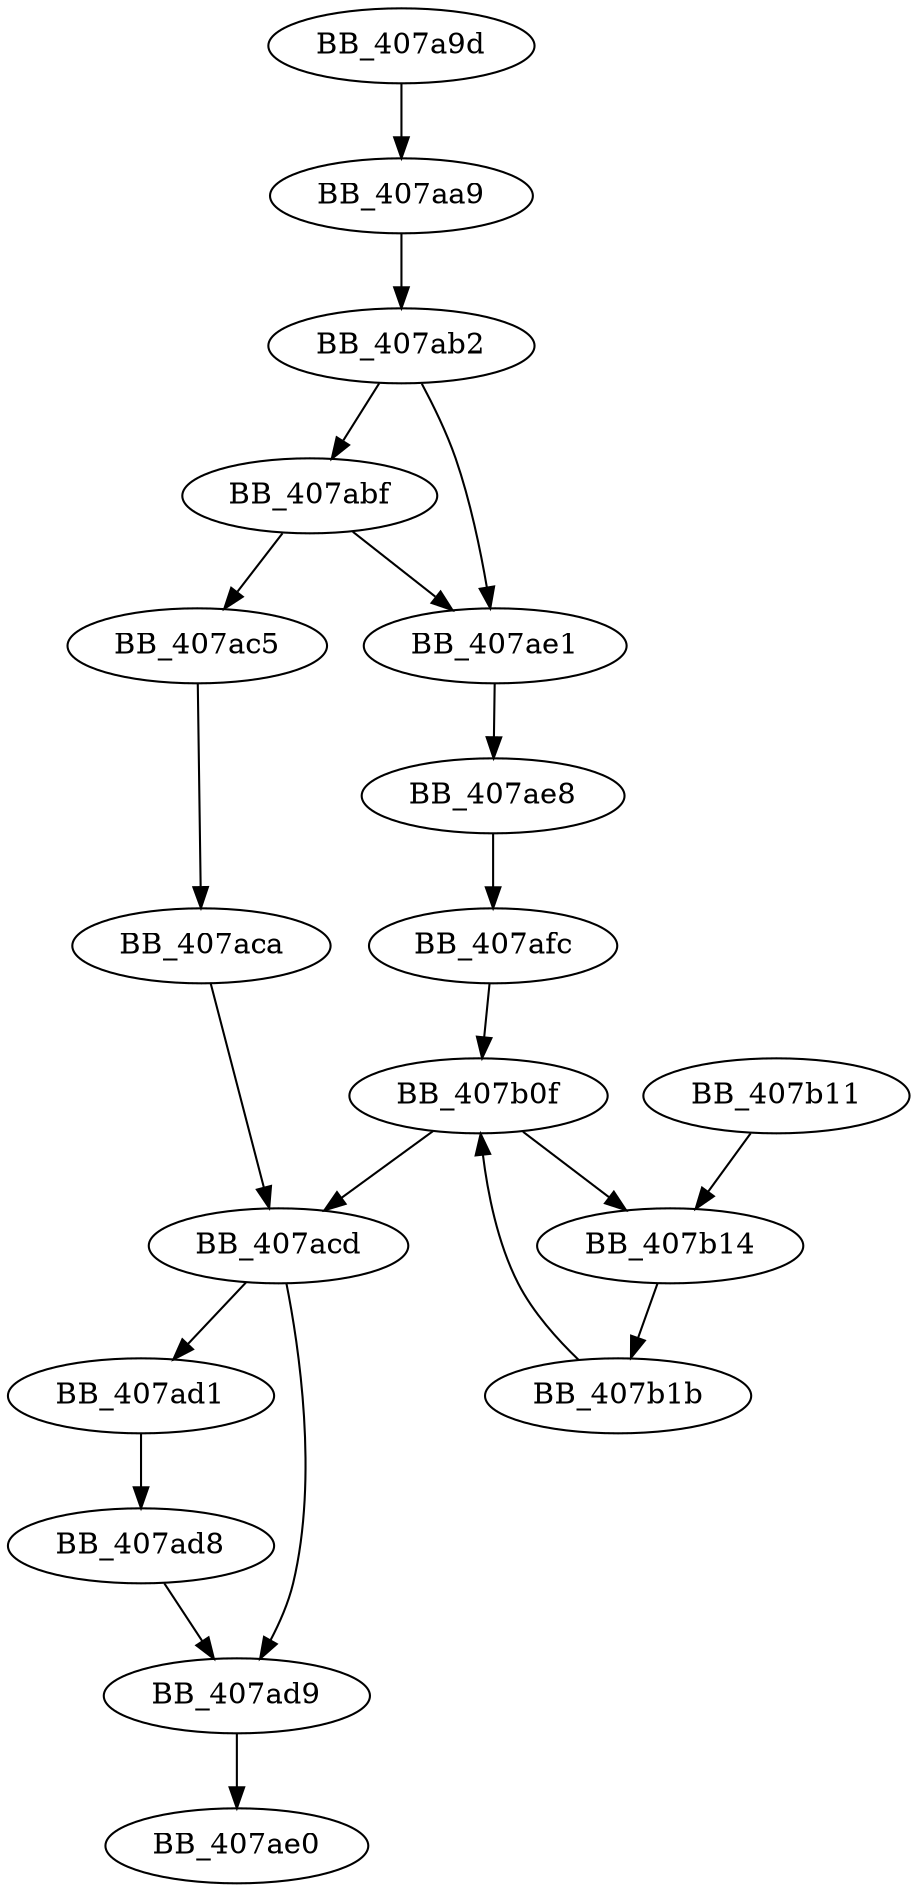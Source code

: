 DiGraph ___updatetlocinfo{
BB_407a9d->BB_407aa9
BB_407aa9->BB_407ab2
BB_407ab2->BB_407abf
BB_407ab2->BB_407ae1
BB_407abf->BB_407ac5
BB_407abf->BB_407ae1
BB_407ac5->BB_407aca
BB_407aca->BB_407acd
BB_407acd->BB_407ad1
BB_407acd->BB_407ad9
BB_407ad1->BB_407ad8
BB_407ad8->BB_407ad9
BB_407ad9->BB_407ae0
BB_407ae1->BB_407ae8
BB_407ae8->BB_407afc
BB_407afc->BB_407b0f
BB_407b0f->BB_407acd
BB_407b0f->BB_407b14
BB_407b11->BB_407b14
BB_407b14->BB_407b1b
BB_407b1b->BB_407b0f
}
